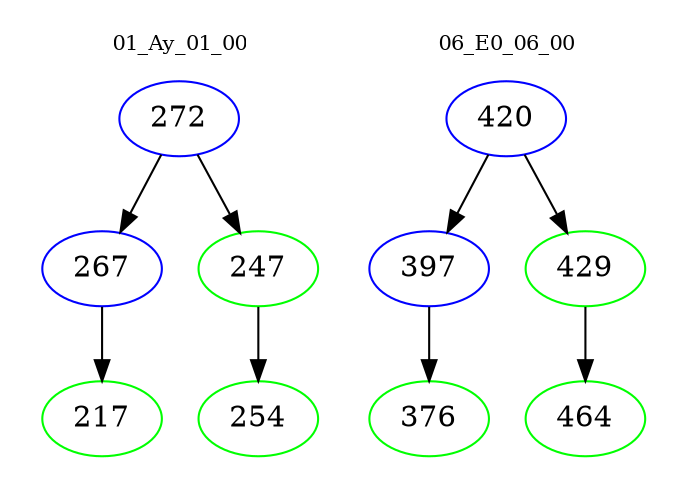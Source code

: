 digraph{
subgraph cluster_0 {
color = white
label = "01_Ay_01_00";
fontsize=10;
T0_272 [label="272", color="blue"]
T0_272 -> T0_267 [color="black"]
T0_267 [label="267", color="blue"]
T0_267 -> T0_217 [color="black"]
T0_217 [label="217", color="green"]
T0_272 -> T0_247 [color="black"]
T0_247 [label="247", color="green"]
T0_247 -> T0_254 [color="black"]
T0_254 [label="254", color="green"]
}
subgraph cluster_1 {
color = white
label = "06_E0_06_00";
fontsize=10;
T1_420 [label="420", color="blue"]
T1_420 -> T1_397 [color="black"]
T1_397 [label="397", color="blue"]
T1_397 -> T1_376 [color="black"]
T1_376 [label="376", color="green"]
T1_420 -> T1_429 [color="black"]
T1_429 [label="429", color="green"]
T1_429 -> T1_464 [color="black"]
T1_464 [label="464", color="green"]
}
}
